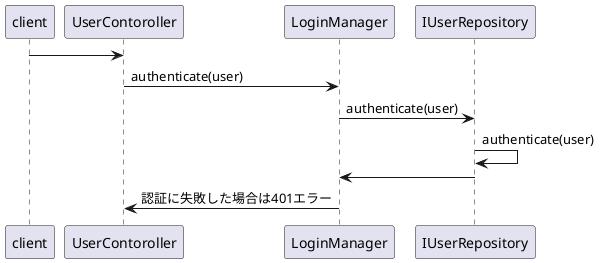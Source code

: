 @startuml
client -> UserContoroller
UserContoroller -> LoginManager: authenticate(user)
LoginManager -> IUserRepository: authenticate(user)
IUserRepository -> IUserRepository: authenticate(user)
IUserRepository -> LoginManager
LoginManager -> UserContoroller:認証に失敗した場合は401エラー
@enduml